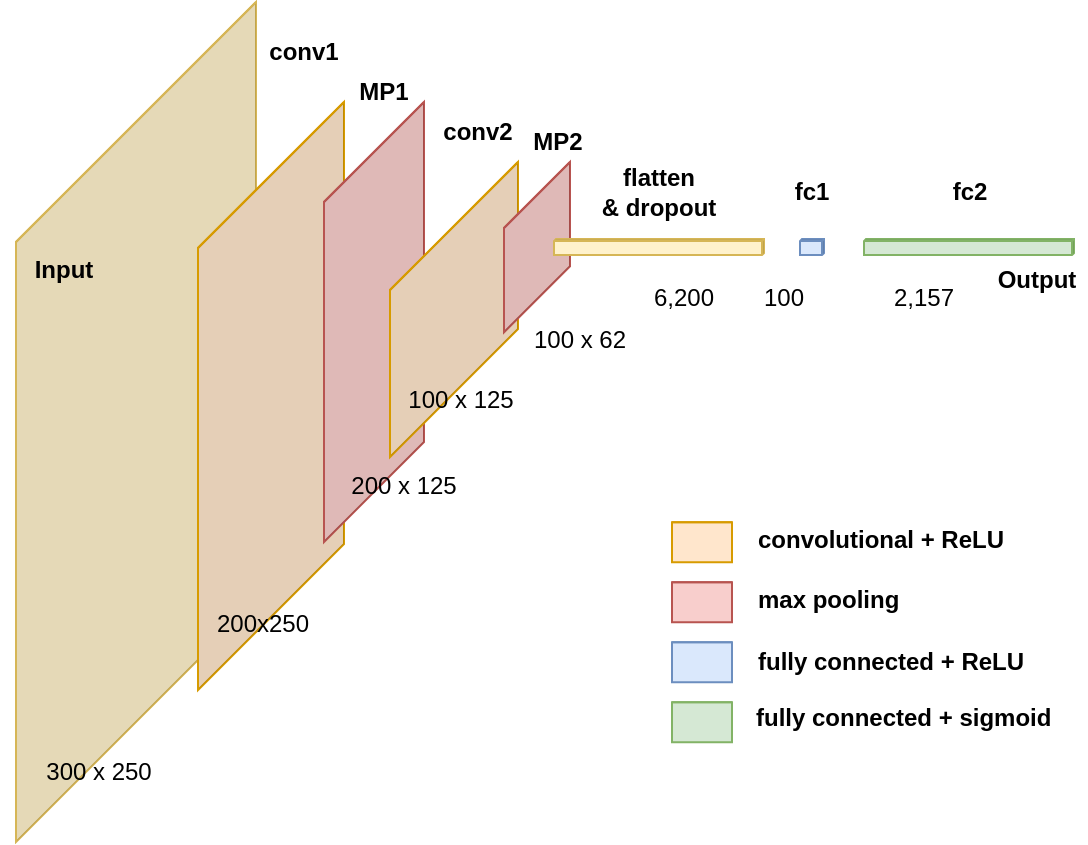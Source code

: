 <mxfile version="16.5.6" type="device"><diagram id="QJjx0-fPxzvcmYibJWj1" name="Page-1"><mxGraphModel dx="1354" dy="718" grid="1" gridSize="10" guides="1" tooltips="1" connect="1" arrows="1" fold="1" page="1" pageScale="1" pageWidth="827" pageHeight="583" math="0" shadow="0"><root><mxCell id="0"/><mxCell id="1" parent="0"/><mxCell id="4f-DMQIj-ya-iA7LCkDa-2" value="" style="shape=cube;whiteSpace=wrap;html=1;boundedLbl=1;backgroundOutline=1;darkOpacity=0.05;darkOpacity2=0.1;size=120;direction=east;flipH=1;fillColor=#fff2cc;strokeColor=#d6b656;" parent="1" vertex="1"><mxGeometry x="86" y="100" width="120" height="420" as="geometry"/></mxCell><mxCell id="4f-DMQIj-ya-iA7LCkDa-3" value="" style="shape=cube;whiteSpace=wrap;html=1;boundedLbl=1;backgroundOutline=1;darkOpacity=0.05;darkOpacity2=0.1;size=73;direction=east;flipH=1;fillColor=#ffe6cc;strokeColor=#d79b00;" parent="1" vertex="1"><mxGeometry x="177" y="150" width="73" height="294" as="geometry"/></mxCell><mxCell id="4f-DMQIj-ya-iA7LCkDa-6" value="" style="shape=cube;whiteSpace=wrap;html=1;boundedLbl=1;backgroundOutline=1;darkOpacity=0.05;darkOpacity2=0.1;size=50;direction=east;flipH=1;fillColor=#f8cecc;strokeColor=#b85450;" parent="1" vertex="1"><mxGeometry x="240" y="150" width="50" height="220" as="geometry"/></mxCell><mxCell id="4f-DMQIj-ya-iA7LCkDa-23" value="" style="shape=cube;whiteSpace=wrap;html=1;boundedLbl=1;backgroundOutline=1;darkOpacity=0.05;darkOpacity2=0.1;size=0;direction=east;flipH=1;fillColor=#ffe6cc;strokeColor=#d79b00;" parent="1" vertex="1"><mxGeometry x="414" y="360.07" width="30" height="20" as="geometry"/></mxCell><mxCell id="4f-DMQIj-ya-iA7LCkDa-24" value="" style="shape=cube;whiteSpace=wrap;html=1;boundedLbl=1;backgroundOutline=1;darkOpacity=0.05;darkOpacity2=0.1;size=0;direction=east;flipH=1;fillColor=#f8cecc;strokeColor=#b85450;" parent="1" vertex="1"><mxGeometry x="414" y="390.07" width="30" height="20" as="geometry"/></mxCell><mxCell id="4f-DMQIj-ya-iA7LCkDa-26" value="" style="shape=cube;whiteSpace=wrap;html=1;boundedLbl=1;backgroundOutline=1;darkOpacity=0.05;darkOpacity2=0.1;size=0;direction=east;flipH=1;fillColor=#dae8fc;strokeColor=#6c8ebf;" parent="1" vertex="1"><mxGeometry x="414" y="420.07" width="30" height="20" as="geometry"/></mxCell><mxCell id="4f-DMQIj-ya-iA7LCkDa-28" value="" style="shape=cube;whiteSpace=wrap;html=1;boundedLbl=1;backgroundOutline=1;darkOpacity=0.05;darkOpacity2=0.1;size=0;direction=east;flipH=1;fillColor=#d5e8d4;strokeColor=#82b366;" parent="1" vertex="1"><mxGeometry x="414" y="450.07" width="30" height="20" as="geometry"/></mxCell><mxCell id="4f-DMQIj-ya-iA7LCkDa-29" value="&lt;b&gt;Input&lt;/b&gt;" style="text;html=1;strokeColor=none;fillColor=none;align=center;verticalAlign=middle;whiteSpace=wrap;rounded=0;" parent="1" vertex="1"><mxGeometry x="90" y="218.56" width="40" height="30" as="geometry"/></mxCell><mxCell id="4f-DMQIj-ya-iA7LCkDa-31" value="&lt;b&gt;conv1&lt;/b&gt;" style="text;html=1;strokeColor=none;fillColor=none;align=center;verticalAlign=middle;whiteSpace=wrap;rounded=0;" parent="1" vertex="1"><mxGeometry x="210" y="110" width="40" height="30" as="geometry"/></mxCell><mxCell id="4f-DMQIj-ya-iA7LCkDa-32" value="&lt;b&gt;MP1&lt;/b&gt;" style="text;html=1;strokeColor=none;fillColor=none;align=center;verticalAlign=middle;whiteSpace=wrap;rounded=0;" parent="1" vertex="1"><mxGeometry x="250" y="130" width="40" height="30" as="geometry"/></mxCell><mxCell id="4f-DMQIj-ya-iA7LCkDa-35" value="&lt;b&gt;flatten &lt;br&gt;&amp;amp; dropout&lt;/b&gt;" style="text;html=1;strokeColor=none;fillColor=none;align=center;verticalAlign=middle;whiteSpace=wrap;rounded=0;" parent="1" vertex="1"><mxGeometry x="351" y="180" width="113" height="30" as="geometry"/></mxCell><mxCell id="4f-DMQIj-ya-iA7LCkDa-36" value="&lt;b&gt;fc1&lt;/b&gt;" style="text;html=1;strokeColor=none;fillColor=none;align=center;verticalAlign=middle;whiteSpace=wrap;rounded=0;" parent="1" vertex="1"><mxGeometry x="464" y="180" width="40" height="30" as="geometry"/></mxCell><mxCell id="4f-DMQIj-ya-iA7LCkDa-37" value="&lt;b&gt;fc2&lt;/b&gt;" style="text;html=1;strokeColor=none;fillColor=none;align=center;verticalAlign=middle;whiteSpace=wrap;rounded=0;" parent="1" vertex="1"><mxGeometry x="542.5" y="180" width="40" height="30" as="geometry"/></mxCell><mxCell id="4f-DMQIj-ya-iA7LCkDa-38" value="300 x 250" style="text;html=1;strokeColor=none;fillColor=none;align=center;verticalAlign=middle;whiteSpace=wrap;rounded=0;" parent="1" vertex="1"><mxGeometry x="78" y="470" width="99" height="30" as="geometry"/></mxCell><mxCell id="4f-DMQIj-ya-iA7LCkDa-39" value="200x250" style="text;html=1;strokeColor=none;fillColor=none;align=center;verticalAlign=middle;whiteSpace=wrap;rounded=0;" parent="1" vertex="1"><mxGeometry x="160" y="396" width="99" height="30" as="geometry"/></mxCell><mxCell id="4f-DMQIj-ya-iA7LCkDa-40" value="200 x 125" style="text;html=1;strokeColor=none;fillColor=none;align=center;verticalAlign=middle;whiteSpace=wrap;rounded=0;" parent="1" vertex="1"><mxGeometry x="250" y="327.13" width="59.5" height="30" as="geometry"/></mxCell><mxCell id="4f-DMQIj-ya-iA7LCkDa-50" value="convolutional + ReLU" style="text;html=1;strokeColor=none;fillColor=none;align=left;verticalAlign=middle;whiteSpace=wrap;rounded=0;fontStyle=1" parent="1" vertex="1"><mxGeometry x="455" y="357.13" width="138" height="23.88" as="geometry"/></mxCell><mxCell id="4f-DMQIj-ya-iA7LCkDa-51" value="max pooling" style="text;html=1;strokeColor=none;fillColor=none;align=left;verticalAlign=middle;whiteSpace=wrap;rounded=0;fontStyle=1" parent="1" vertex="1"><mxGeometry x="455" y="387.13" width="138" height="23.88" as="geometry"/></mxCell><mxCell id="4f-DMQIj-ya-iA7LCkDa-52" value="fully connected + ReLU" style="text;html=1;strokeColor=none;fillColor=none;align=left;verticalAlign=middle;whiteSpace=wrap;rounded=0;fontStyle=1" parent="1" vertex="1"><mxGeometry x="455" y="418.19" width="138" height="23.88" as="geometry"/></mxCell><mxCell id="4f-DMQIj-ya-iA7LCkDa-53" value="fully connected + sigmoid" style="text;html=1;strokeColor=none;fillColor=none;align=left;verticalAlign=middle;whiteSpace=wrap;rounded=0;fontStyle=1" parent="1" vertex="1"><mxGeometry x="454" y="446.19" width="167" height="23.88" as="geometry"/></mxCell><mxCell id="jzkpd-nWKsVDaRdsX3g5-2" value="" style="shape=cube;whiteSpace=wrap;html=1;boundedLbl=1;backgroundOutline=1;darkOpacity=0.05;darkOpacity2=0.1;size=64;direction=east;flipH=1;fillColor=#ffe6cc;strokeColor=#d79b00;" vertex="1" parent="1"><mxGeometry x="273" y="180" width="64" height="147.5" as="geometry"/></mxCell><mxCell id="jzkpd-nWKsVDaRdsX3g5-4" value="100 x 62" style="text;html=1;strokeColor=none;fillColor=none;align=center;verticalAlign=middle;whiteSpace=wrap;rounded=0;" vertex="1" parent="1"><mxGeometry x="340" y="254.13" width="56" height="30" as="geometry"/></mxCell><mxCell id="jzkpd-nWKsVDaRdsX3g5-5" value="6,200" style="text;html=1;strokeColor=none;fillColor=none;align=center;verticalAlign=middle;whiteSpace=wrap;rounded=0;" vertex="1" parent="1"><mxGeometry x="396" y="232.56" width="48" height="30" as="geometry"/></mxCell><mxCell id="jzkpd-nWKsVDaRdsX3g5-6" value="100" style="text;html=1;strokeColor=none;fillColor=none;align=center;verticalAlign=middle;whiteSpace=wrap;rounded=0;" vertex="1" parent="1"><mxGeometry x="453" y="232.56" width="34" height="30" as="geometry"/></mxCell><mxCell id="jzkpd-nWKsVDaRdsX3g5-7" value="2,157" style="text;html=1;strokeColor=none;fillColor=none;align=center;verticalAlign=middle;whiteSpace=wrap;rounded=0;" vertex="1" parent="1"><mxGeometry x="519.5" y="232.56" width="40" height="30" as="geometry"/></mxCell><mxCell id="jzkpd-nWKsVDaRdsX3g5-8" value="&lt;b&gt;conv2&lt;/b&gt;" style="text;html=1;strokeColor=none;fillColor=none;align=center;verticalAlign=middle;whiteSpace=wrap;rounded=0;" vertex="1" parent="1"><mxGeometry x="297" y="150" width="40" height="30" as="geometry"/></mxCell><mxCell id="jzkpd-nWKsVDaRdsX3g5-9" value="" style="shape=cube;whiteSpace=wrap;html=1;boundedLbl=1;backgroundOutline=1;darkOpacity=0.05;darkOpacity2=0.1;size=50;direction=east;flipH=1;fillColor=#f8cecc;strokeColor=#b85450;" vertex="1" parent="1"><mxGeometry x="330" y="180" width="33" height="85.12" as="geometry"/></mxCell><mxCell id="jzkpd-nWKsVDaRdsX3g5-10" value="&lt;b&gt;MP2&lt;br&gt;&lt;/b&gt;" style="text;html=1;strokeColor=none;fillColor=none;align=center;verticalAlign=middle;whiteSpace=wrap;rounded=0;" vertex="1" parent="1"><mxGeometry x="337" y="160" width="40" height="20" as="geometry"/></mxCell><mxCell id="jzkpd-nWKsVDaRdsX3g5-12" value="100 x 125" style="text;html=1;strokeColor=none;fillColor=none;align=center;verticalAlign=middle;whiteSpace=wrap;rounded=0;" vertex="1" parent="1"><mxGeometry x="280" y="284.13" width="57" height="30" as="geometry"/></mxCell><mxCell id="4f-DMQIj-ya-iA7LCkDa-20" value="" style="shape=cube;whiteSpace=wrap;html=1;boundedLbl=1;backgroundOutline=1;darkOpacity=0.05;darkOpacity2=0.1;size=1;direction=east;flipH=1;fillColor=#fff2cc;strokeColor=#d6b656;" parent="1" vertex="1"><mxGeometry x="355" y="218.56" width="105" height="8" as="geometry"/></mxCell><mxCell id="jzkpd-nWKsVDaRdsX3g5-14" value="" style="shape=cube;whiteSpace=wrap;html=1;boundedLbl=1;backgroundOutline=1;darkOpacity=0.05;darkOpacity2=0.1;size=1;direction=east;flipH=1;fillColor=#dae8fc;strokeColor=#6c8ebf;" vertex="1" parent="1"><mxGeometry x="478" y="218.56" width="12" height="8" as="geometry"/></mxCell><mxCell id="jzkpd-nWKsVDaRdsX3g5-15" value="" style="shape=cube;whiteSpace=wrap;html=1;boundedLbl=1;backgroundOutline=1;darkOpacity=0.05;darkOpacity2=0.1;size=1;direction=east;flipH=1;fillColor=#d5e8d4;strokeColor=#82b366;" vertex="1" parent="1"><mxGeometry x="510" y="218.56" width="105" height="8" as="geometry"/></mxCell><mxCell id="jzkpd-nWKsVDaRdsX3g5-18" value="&lt;b&gt;Output&lt;/b&gt;" style="text;html=1;strokeColor=none;fillColor=none;align=center;verticalAlign=middle;whiteSpace=wrap;rounded=0;" vertex="1" parent="1"><mxGeometry x="578" y="224.13" width="37" height="30" as="geometry"/></mxCell></root></mxGraphModel></diagram></mxfile>